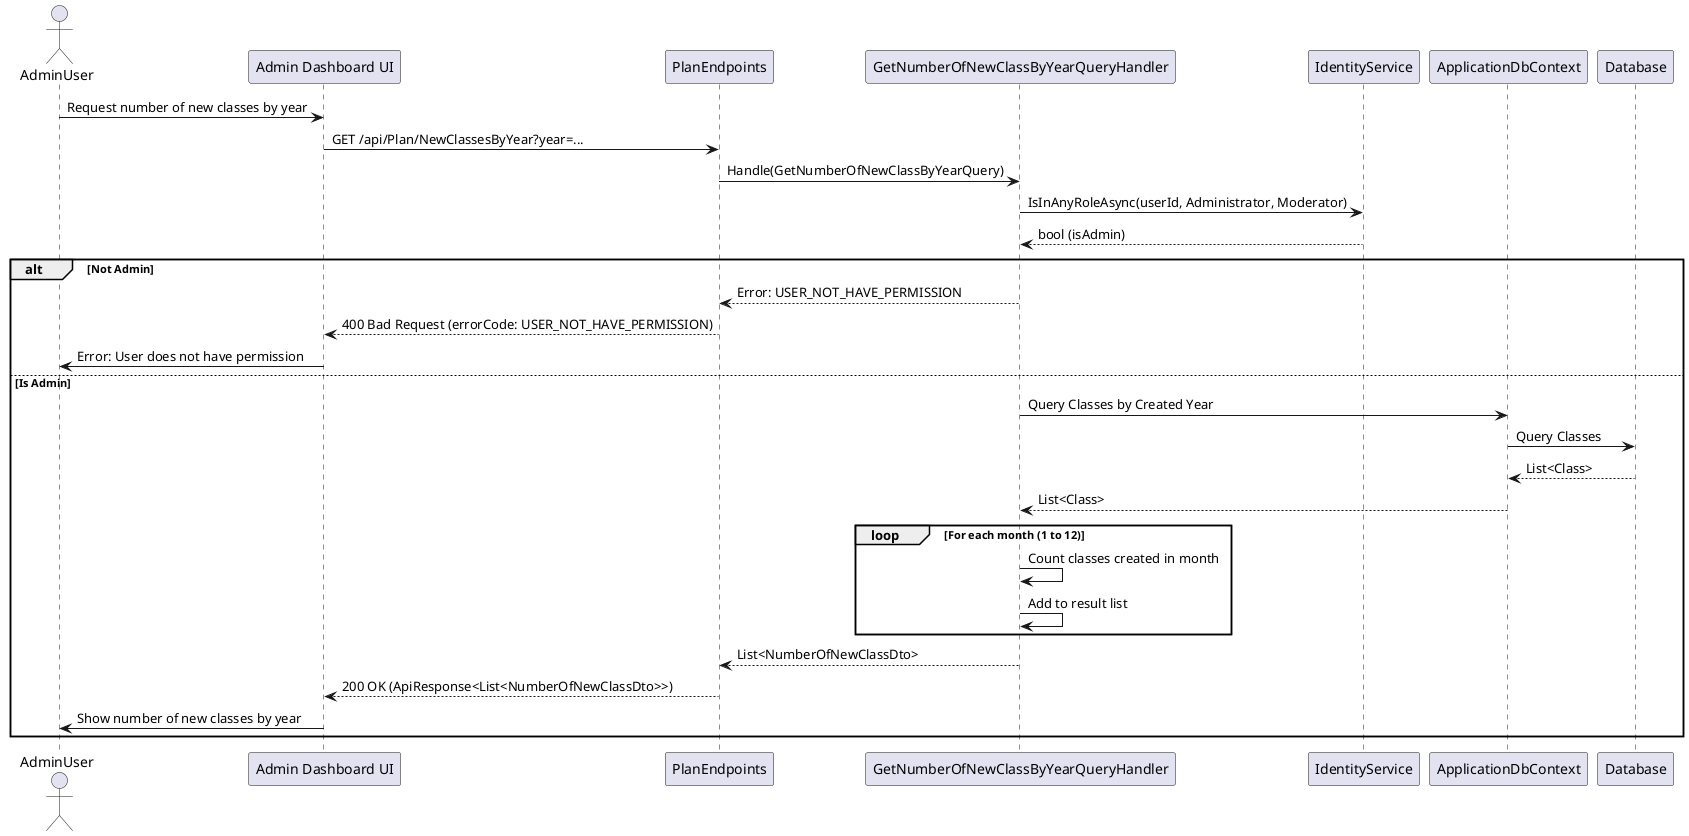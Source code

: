 @startuml
actor AdminUser
participant "Admin Dashboard UI" as UI
participant PlanEndpoints
participant GetNumberOfNewClassByYearQueryHandler as Handler
participant IdentityService
participant ApplicationDbContext
participant Database

AdminUser -> UI : Request number of new classes by year
UI -> PlanEndpoints : GET /api/Plan/NewClassesByYear?year=...
PlanEndpoints -> Handler : Handle(GetNumberOfNewClassByYearQuery)
Handler -> IdentityService : IsInAnyRoleAsync(userId, Administrator, Moderator)
IdentityService --> Handler : bool (isAdmin)
alt Not Admin
    Handler --> PlanEndpoints : Error: USER_NOT_HAVE_PERMISSION
    PlanEndpoints --> UI : 400 Bad Request (errorCode: USER_NOT_HAVE_PERMISSION)
    UI -> AdminUser : Error: User does not have permission
else Is Admin
    Handler -> ApplicationDbContext : Query Classes by Created Year
    ApplicationDbContext -> Database : Query Classes
    Database --> ApplicationDbContext : List<Class>
    ApplicationDbContext --> Handler : List<Class>
    loop For each month (1 to 12)
        Handler -> Handler : Count classes created in month
        Handler -> Handler : Add to result list
    end
    Handler --> PlanEndpoints : List<NumberOfNewClassDto>
    PlanEndpoints --> UI : 200 OK (ApiResponse<List<NumberOfNewClassDto>>)
    UI -> AdminUser : Show number of new classes by year
end
@enduml